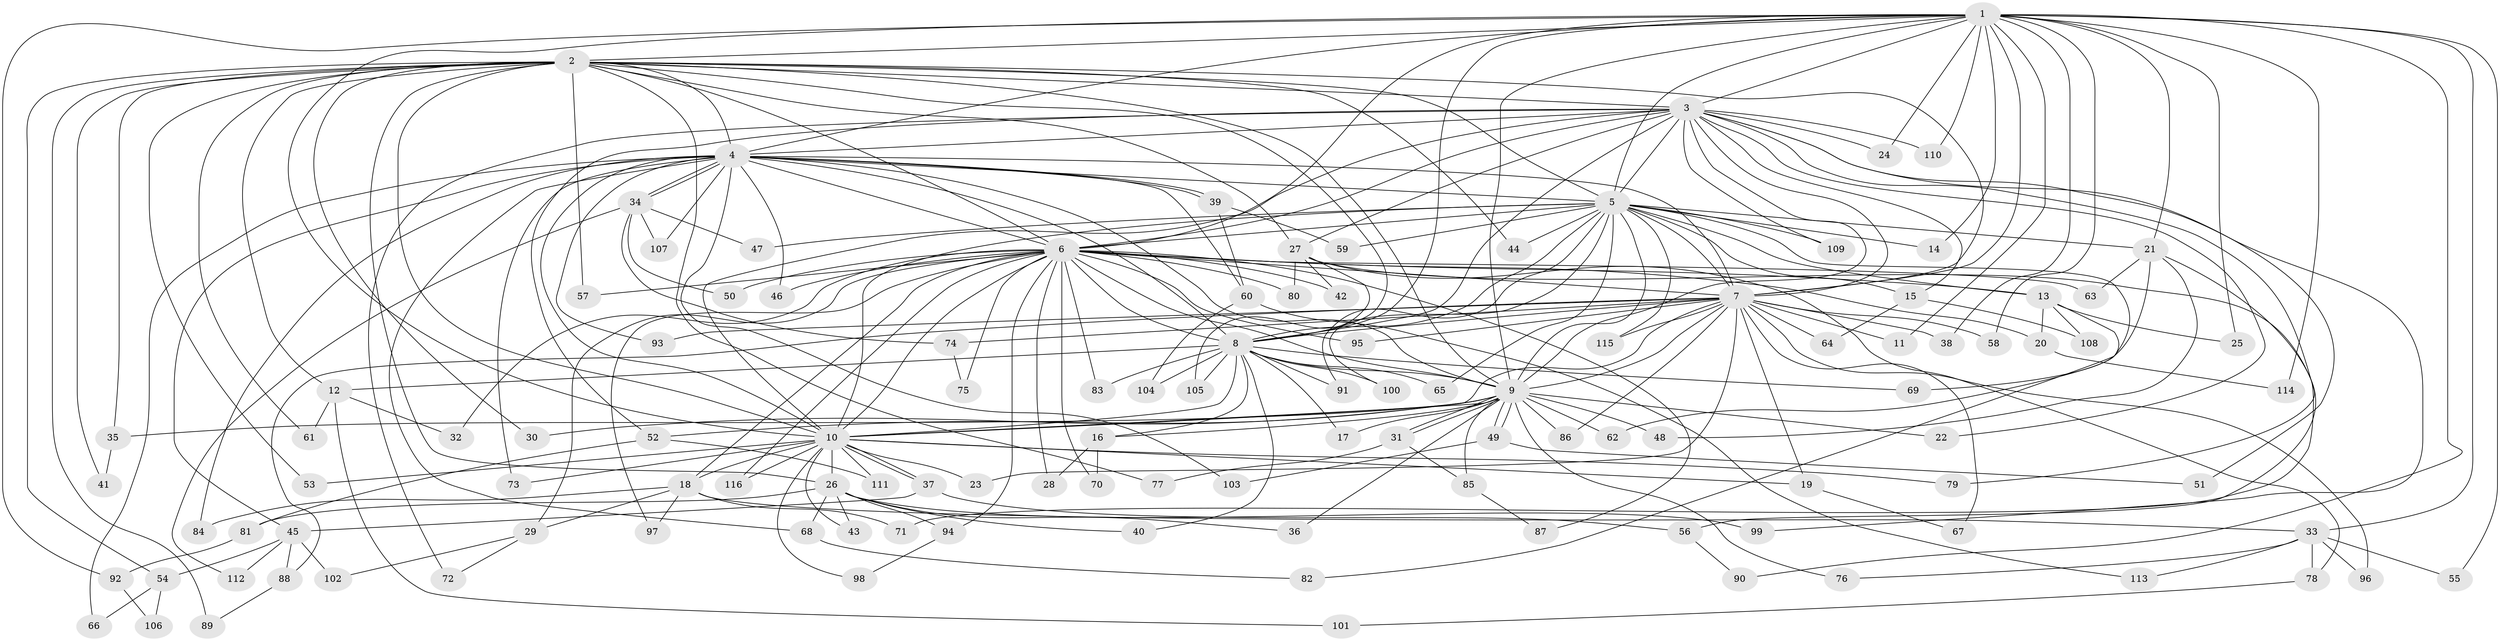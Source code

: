 // Generated by graph-tools (version 1.1) at 2025/01/03/09/25 03:01:17]
// undirected, 116 vertices, 257 edges
graph export_dot {
graph [start="1"]
  node [color=gray90,style=filled];
  1;
  2;
  3;
  4;
  5;
  6;
  7;
  8;
  9;
  10;
  11;
  12;
  13;
  14;
  15;
  16;
  17;
  18;
  19;
  20;
  21;
  22;
  23;
  24;
  25;
  26;
  27;
  28;
  29;
  30;
  31;
  32;
  33;
  34;
  35;
  36;
  37;
  38;
  39;
  40;
  41;
  42;
  43;
  44;
  45;
  46;
  47;
  48;
  49;
  50;
  51;
  52;
  53;
  54;
  55;
  56;
  57;
  58;
  59;
  60;
  61;
  62;
  63;
  64;
  65;
  66;
  67;
  68;
  69;
  70;
  71;
  72;
  73;
  74;
  75;
  76;
  77;
  78;
  79;
  80;
  81;
  82;
  83;
  84;
  85;
  86;
  87;
  88;
  89;
  90;
  91;
  92;
  93;
  94;
  95;
  96;
  97;
  98;
  99;
  100;
  101;
  102;
  103;
  104;
  105;
  106;
  107;
  108;
  109;
  110;
  111;
  112;
  113;
  114;
  115;
  116;
  1 -- 2;
  1 -- 3;
  1 -- 4;
  1 -- 5;
  1 -- 6;
  1 -- 7;
  1 -- 8;
  1 -- 9;
  1 -- 10;
  1 -- 11;
  1 -- 14;
  1 -- 21;
  1 -- 24;
  1 -- 25;
  1 -- 33;
  1 -- 38;
  1 -- 55;
  1 -- 58;
  1 -- 90;
  1 -- 92;
  1 -- 110;
  1 -- 114;
  2 -- 3;
  2 -- 4;
  2 -- 5;
  2 -- 6;
  2 -- 7;
  2 -- 8;
  2 -- 9;
  2 -- 10;
  2 -- 12;
  2 -- 26;
  2 -- 27;
  2 -- 30;
  2 -- 35;
  2 -- 41;
  2 -- 44;
  2 -- 53;
  2 -- 54;
  2 -- 57;
  2 -- 61;
  2 -- 77;
  2 -- 89;
  3 -- 4;
  3 -- 5;
  3 -- 6;
  3 -- 7;
  3 -- 8;
  3 -- 9;
  3 -- 10;
  3 -- 15;
  3 -- 22;
  3 -- 24;
  3 -- 27;
  3 -- 51;
  3 -- 52;
  3 -- 72;
  3 -- 79;
  3 -- 99;
  3 -- 109;
  3 -- 110;
  4 -- 5;
  4 -- 6;
  4 -- 7;
  4 -- 8;
  4 -- 9;
  4 -- 10;
  4 -- 34;
  4 -- 34;
  4 -- 39;
  4 -- 39;
  4 -- 45;
  4 -- 46;
  4 -- 60;
  4 -- 66;
  4 -- 68;
  4 -- 73;
  4 -- 84;
  4 -- 93;
  4 -- 103;
  4 -- 107;
  5 -- 6;
  5 -- 7;
  5 -- 8;
  5 -- 9;
  5 -- 10;
  5 -- 13;
  5 -- 14;
  5 -- 15;
  5 -- 21;
  5 -- 44;
  5 -- 47;
  5 -- 59;
  5 -- 62;
  5 -- 65;
  5 -- 91;
  5 -- 100;
  5 -- 109;
  5 -- 115;
  6 -- 7;
  6 -- 8;
  6 -- 9;
  6 -- 10;
  6 -- 13;
  6 -- 18;
  6 -- 20;
  6 -- 28;
  6 -- 29;
  6 -- 32;
  6 -- 42;
  6 -- 46;
  6 -- 50;
  6 -- 57;
  6 -- 63;
  6 -- 70;
  6 -- 75;
  6 -- 80;
  6 -- 83;
  6 -- 87;
  6 -- 94;
  6 -- 95;
  6 -- 97;
  6 -- 116;
  7 -- 8;
  7 -- 9;
  7 -- 10;
  7 -- 11;
  7 -- 19;
  7 -- 23;
  7 -- 38;
  7 -- 58;
  7 -- 64;
  7 -- 67;
  7 -- 74;
  7 -- 86;
  7 -- 88;
  7 -- 93;
  7 -- 95;
  7 -- 96;
  7 -- 115;
  8 -- 9;
  8 -- 10;
  8 -- 12;
  8 -- 16;
  8 -- 17;
  8 -- 40;
  8 -- 65;
  8 -- 69;
  8 -- 83;
  8 -- 91;
  8 -- 100;
  8 -- 104;
  8 -- 105;
  9 -- 10;
  9 -- 16;
  9 -- 17;
  9 -- 22;
  9 -- 30;
  9 -- 31;
  9 -- 31;
  9 -- 35;
  9 -- 36;
  9 -- 48;
  9 -- 49;
  9 -- 49;
  9 -- 52;
  9 -- 62;
  9 -- 76;
  9 -- 85;
  9 -- 86;
  10 -- 18;
  10 -- 19;
  10 -- 23;
  10 -- 26;
  10 -- 37;
  10 -- 37;
  10 -- 43;
  10 -- 53;
  10 -- 73;
  10 -- 79;
  10 -- 98;
  10 -- 111;
  10 -- 116;
  12 -- 32;
  12 -- 61;
  12 -- 101;
  13 -- 20;
  13 -- 25;
  13 -- 82;
  13 -- 108;
  15 -- 64;
  15 -- 108;
  16 -- 28;
  16 -- 70;
  18 -- 29;
  18 -- 33;
  18 -- 71;
  18 -- 84;
  18 -- 97;
  19 -- 67;
  20 -- 114;
  21 -- 48;
  21 -- 63;
  21 -- 69;
  21 -- 71;
  26 -- 36;
  26 -- 40;
  26 -- 43;
  26 -- 68;
  26 -- 81;
  26 -- 94;
  26 -- 99;
  27 -- 42;
  27 -- 56;
  27 -- 78;
  27 -- 80;
  27 -- 105;
  29 -- 72;
  29 -- 102;
  31 -- 77;
  31 -- 85;
  33 -- 55;
  33 -- 76;
  33 -- 78;
  33 -- 96;
  33 -- 113;
  34 -- 47;
  34 -- 50;
  34 -- 74;
  34 -- 107;
  34 -- 112;
  35 -- 41;
  37 -- 45;
  37 -- 56;
  39 -- 59;
  39 -- 60;
  45 -- 54;
  45 -- 88;
  45 -- 102;
  45 -- 112;
  49 -- 51;
  49 -- 103;
  52 -- 81;
  52 -- 111;
  54 -- 66;
  54 -- 106;
  56 -- 90;
  60 -- 104;
  60 -- 113;
  68 -- 82;
  74 -- 75;
  78 -- 101;
  81 -- 92;
  85 -- 87;
  88 -- 89;
  92 -- 106;
  94 -- 98;
}
